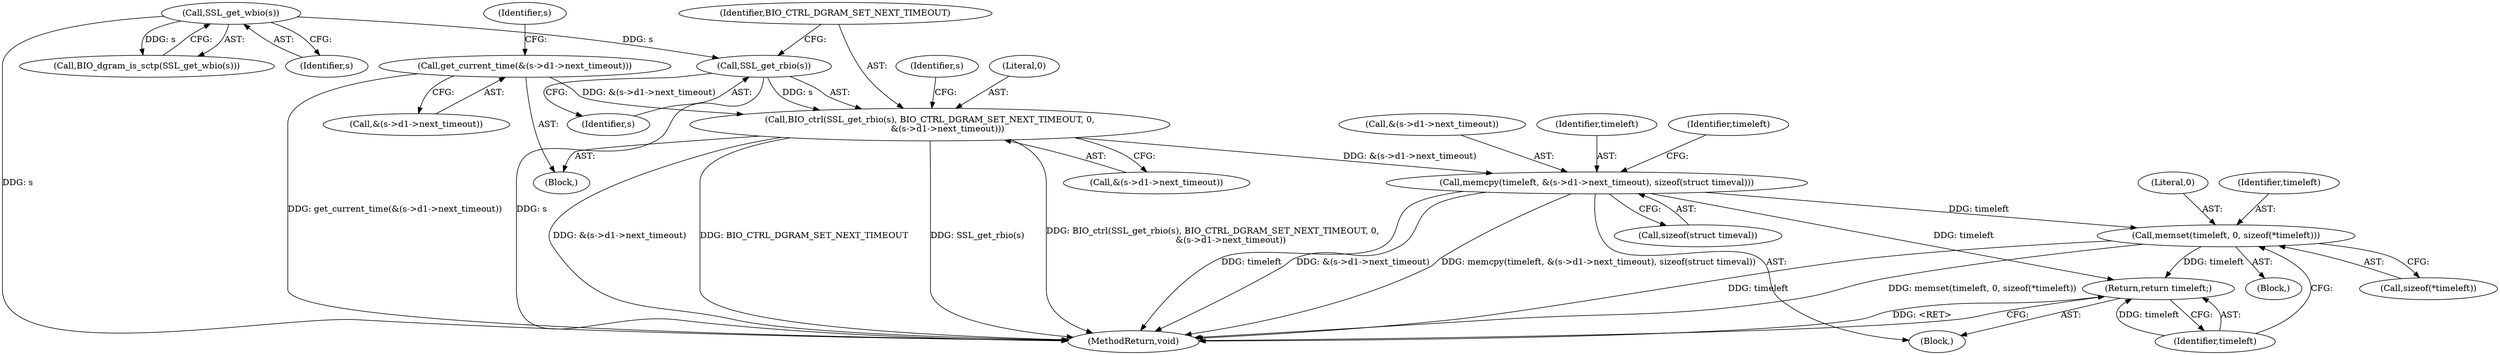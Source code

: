 digraph "0_openssl_f5c7f5dfbaf0d2f7d946d0fe86f08e6bcb36ed0d_0@API" {
"1000508" [label="(Call,memcpy(timeleft, &(s->d1->next_timeout), sizeof(struct timeval)))"];
"1000424" [label="(Call,BIO_ctrl(SSL_get_rbio(s), BIO_CTRL_DGRAM_SET_NEXT_TIMEOUT, 0,\n             &(s->d1->next_timeout)))"];
"1000425" [label="(Call,SSL_get_rbio(s))"];
"1000358" [label="(Call,SSL_get_wbio(s))"];
"1000404" [label="(Call,get_current_time(&(s->d1->next_timeout)))"];
"1000561" [label="(Call,memset(timeleft, 0, sizeof(*timeleft)))"];
"1000567" [label="(Return,return timeleft;)"];
"1000714" [label="(MethodReturn,void)"];
"1000429" [label="(Call,&(s->d1->next_timeout))"];
"1000358" [label="(Call,SSL_get_wbio(s))"];
"1000563" [label="(Literal,0)"];
"1000568" [label="(Identifier,timeleft)"];
"1000561" [label="(Call,memset(timeleft, 0, sizeof(*timeleft)))"];
"1000564" [label="(Call,sizeof(*timeleft))"];
"1000562" [label="(Identifier,timeleft)"];
"1000443" [label="(Identifier,s)"];
"1000415" [label="(Identifier,s)"];
"1000508" [label="(Call,memcpy(timeleft, &(s->d1->next_timeout), sizeof(struct timeval)))"];
"1000428" [label="(Literal,0)"];
"1000509" [label="(Identifier,timeleft)"];
"1000425" [label="(Call,SSL_get_rbio(s))"];
"1000427" [label="(Identifier,BIO_CTRL_DGRAM_SET_NEXT_TIMEOUT)"];
"1000516" [label="(Call,sizeof(struct timeval))"];
"1000405" [label="(Call,&(s->d1->next_timeout))"];
"1000520" [label="(Identifier,timeleft)"];
"1000510" [label="(Call,&(s->d1->next_timeout))"];
"1000435" [label="(Block,)"];
"1000560" [label="(Block,)"];
"1000359" [label="(Identifier,s)"];
"1000355" [label="(Block,)"];
"1000424" [label="(Call,BIO_ctrl(SSL_get_rbio(s), BIO_CTRL_DGRAM_SET_NEXT_TIMEOUT, 0,\n             &(s->d1->next_timeout)))"];
"1000567" [label="(Return,return timeleft;)"];
"1000426" [label="(Identifier,s)"];
"1000404" [label="(Call,get_current_time(&(s->d1->next_timeout)))"];
"1000357" [label="(Call,BIO_dgram_is_sctp(SSL_get_wbio(s)))"];
"1000508" -> "1000435"  [label="AST: "];
"1000508" -> "1000516"  [label="CFG: "];
"1000509" -> "1000508"  [label="AST: "];
"1000510" -> "1000508"  [label="AST: "];
"1000516" -> "1000508"  [label="AST: "];
"1000520" -> "1000508"  [label="CFG: "];
"1000508" -> "1000714"  [label="DDG: timeleft"];
"1000508" -> "1000714"  [label="DDG: &(s->d1->next_timeout)"];
"1000508" -> "1000714"  [label="DDG: memcpy(timeleft, &(s->d1->next_timeout), sizeof(struct timeval))"];
"1000424" -> "1000508"  [label="DDG: &(s->d1->next_timeout)"];
"1000508" -> "1000561"  [label="DDG: timeleft"];
"1000508" -> "1000567"  [label="DDG: timeleft"];
"1000424" -> "1000355"  [label="AST: "];
"1000424" -> "1000429"  [label="CFG: "];
"1000425" -> "1000424"  [label="AST: "];
"1000427" -> "1000424"  [label="AST: "];
"1000428" -> "1000424"  [label="AST: "];
"1000429" -> "1000424"  [label="AST: "];
"1000443" -> "1000424"  [label="CFG: "];
"1000424" -> "1000714"  [label="DDG: BIO_CTRL_DGRAM_SET_NEXT_TIMEOUT"];
"1000424" -> "1000714"  [label="DDG: SSL_get_rbio(s)"];
"1000424" -> "1000714"  [label="DDG: BIO_ctrl(SSL_get_rbio(s), BIO_CTRL_DGRAM_SET_NEXT_TIMEOUT, 0,\n             &(s->d1->next_timeout))"];
"1000424" -> "1000714"  [label="DDG: &(s->d1->next_timeout)"];
"1000425" -> "1000424"  [label="DDG: s"];
"1000404" -> "1000424"  [label="DDG: &(s->d1->next_timeout)"];
"1000425" -> "1000426"  [label="CFG: "];
"1000426" -> "1000425"  [label="AST: "];
"1000427" -> "1000425"  [label="CFG: "];
"1000425" -> "1000714"  [label="DDG: s"];
"1000358" -> "1000425"  [label="DDG: s"];
"1000358" -> "1000357"  [label="AST: "];
"1000358" -> "1000359"  [label="CFG: "];
"1000359" -> "1000358"  [label="AST: "];
"1000357" -> "1000358"  [label="CFG: "];
"1000358" -> "1000714"  [label="DDG: s"];
"1000358" -> "1000357"  [label="DDG: s"];
"1000404" -> "1000355"  [label="AST: "];
"1000404" -> "1000405"  [label="CFG: "];
"1000405" -> "1000404"  [label="AST: "];
"1000415" -> "1000404"  [label="CFG: "];
"1000404" -> "1000714"  [label="DDG: get_current_time(&(s->d1->next_timeout))"];
"1000561" -> "1000560"  [label="AST: "];
"1000561" -> "1000564"  [label="CFG: "];
"1000562" -> "1000561"  [label="AST: "];
"1000563" -> "1000561"  [label="AST: "];
"1000564" -> "1000561"  [label="AST: "];
"1000568" -> "1000561"  [label="CFG: "];
"1000561" -> "1000714"  [label="DDG: timeleft"];
"1000561" -> "1000714"  [label="DDG: memset(timeleft, 0, sizeof(*timeleft))"];
"1000561" -> "1000567"  [label="DDG: timeleft"];
"1000567" -> "1000435"  [label="AST: "];
"1000567" -> "1000568"  [label="CFG: "];
"1000568" -> "1000567"  [label="AST: "];
"1000714" -> "1000567"  [label="CFG: "];
"1000567" -> "1000714"  [label="DDG: <RET>"];
"1000568" -> "1000567"  [label="DDG: timeleft"];
}

